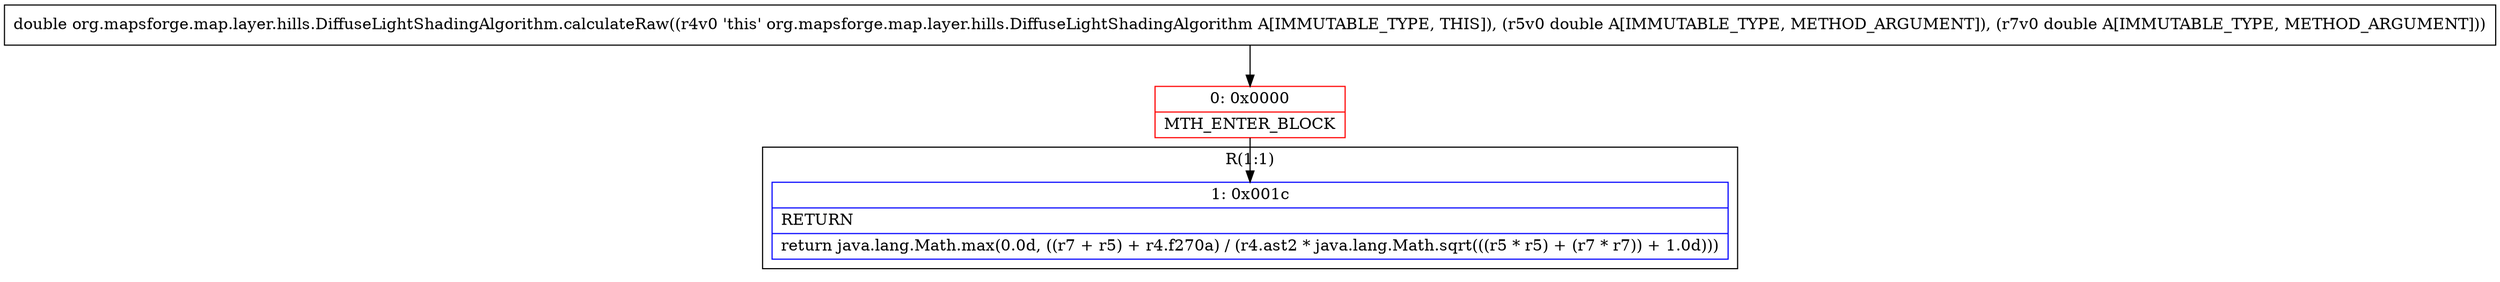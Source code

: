 digraph "CFG fororg.mapsforge.map.layer.hills.DiffuseLightShadingAlgorithm.calculateRaw(DD)D" {
subgraph cluster_Region_1478357460 {
label = "R(1:1)";
node [shape=record,color=blue];
Node_1 [shape=record,label="{1\:\ 0x001c|RETURN\l|return java.lang.Math.max(0.0d, ((r7 + r5) + r4.f270a) \/ (r4.ast2 * java.lang.Math.sqrt(((r5 * r5) + (r7 * r7)) + 1.0d)))\l}"];
}
Node_0 [shape=record,color=red,label="{0\:\ 0x0000|MTH_ENTER_BLOCK\l}"];
MethodNode[shape=record,label="{double org.mapsforge.map.layer.hills.DiffuseLightShadingAlgorithm.calculateRaw((r4v0 'this' org.mapsforge.map.layer.hills.DiffuseLightShadingAlgorithm A[IMMUTABLE_TYPE, THIS]), (r5v0 double A[IMMUTABLE_TYPE, METHOD_ARGUMENT]), (r7v0 double A[IMMUTABLE_TYPE, METHOD_ARGUMENT])) }"];
MethodNode -> Node_0;
Node_0 -> Node_1;
}

